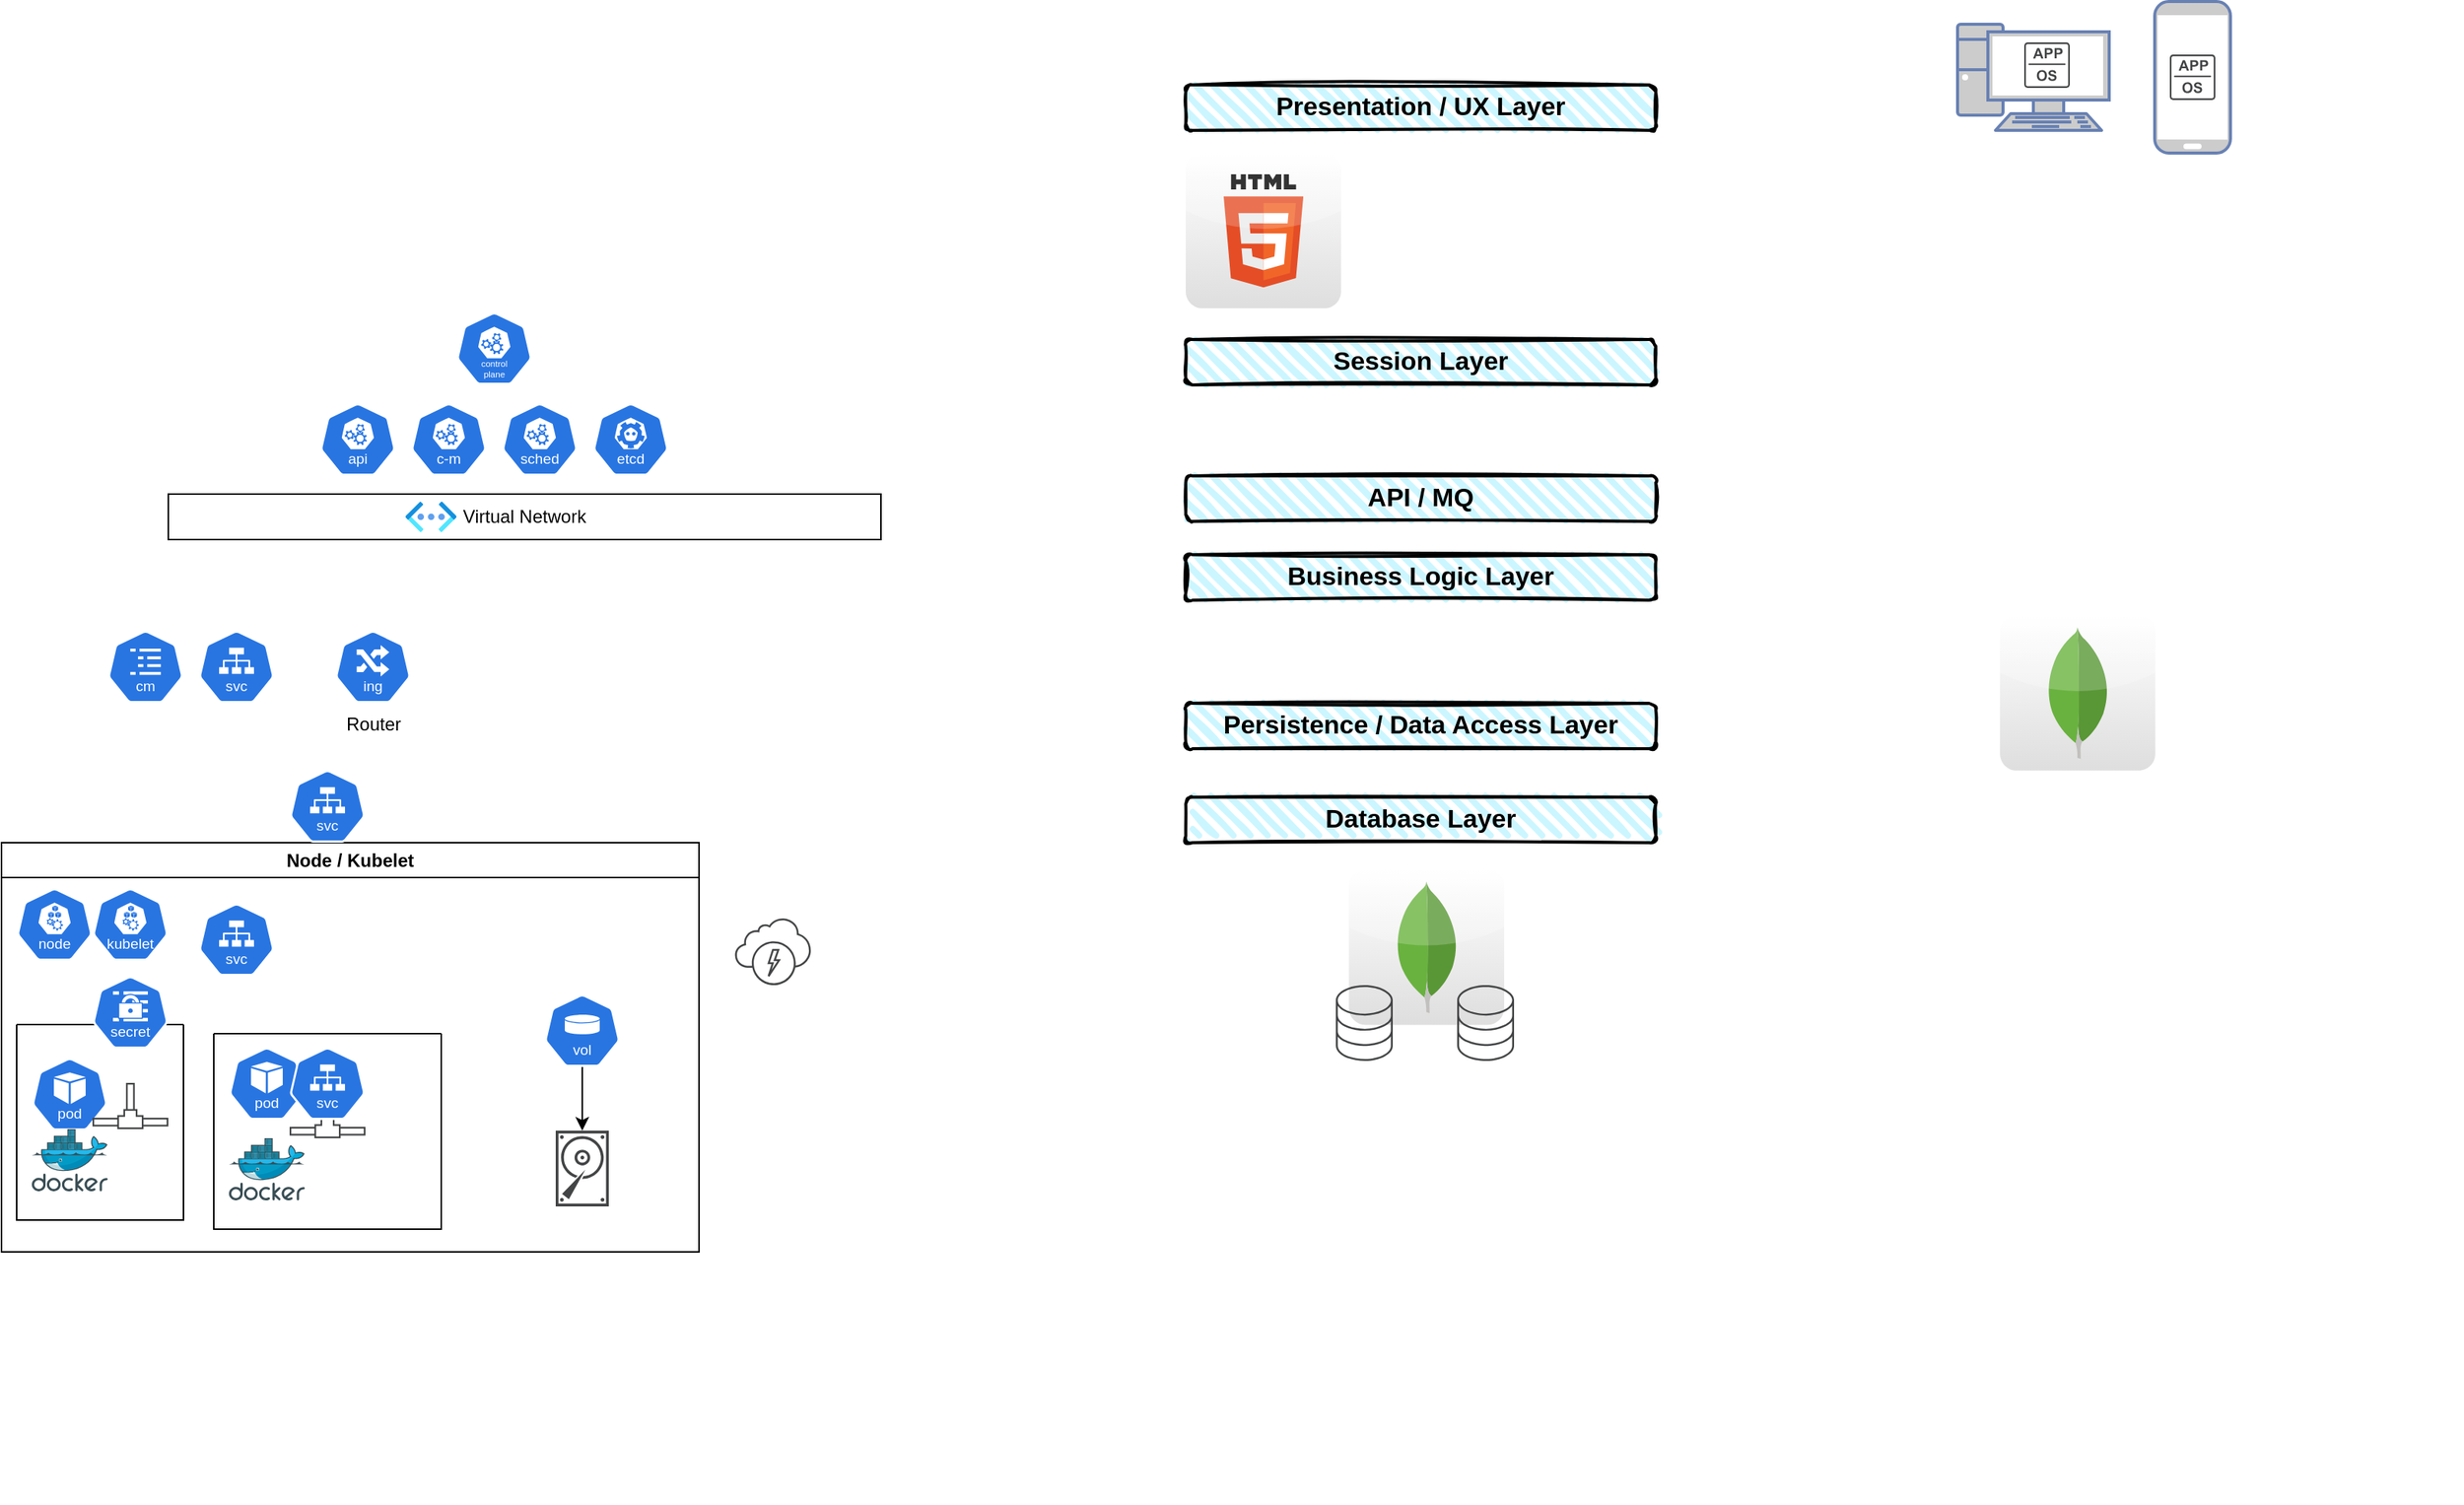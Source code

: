<mxfile version="24.8.3">
  <diagram name="Page-1" id="-dhcu6Qn_lVw85BbULP4">
    <mxGraphModel dx="1272" dy="1146" grid="1" gridSize="10" guides="1" tooltips="1" connect="1" arrows="1" fold="1" page="0" pageScale="1" pageWidth="850" pageHeight="1100" math="0" shadow="0">
      <root>
        <mxCell id="0" />
        <mxCell id="1" parent="0" />
        <mxCell id="hZkGG0CdMUdTO5pa5XvA-3" value="" style="aspect=fixed;sketch=0;html=1;dashed=0;whitespace=wrap;verticalLabelPosition=bottom;verticalAlign=top;fillColor=#2875E2;strokeColor=#ffffff;points=[[0.005,0.63,0],[0.1,0.2,0],[0.9,0.2,0],[0.5,0,0],[0.995,0.63,0],[0.72,0.99,0],[0.5,1,0],[0.28,0.99,0]];shape=mxgraph.kubernetes.icon2;kubernetesLabel=1;prIcon=sched" vertex="1" parent="1">
          <mxGeometry x="340" y="70" width="50" height="48" as="geometry" />
        </mxCell>
        <mxCell id="hZkGG0CdMUdTO5pa5XvA-6" value="" style="aspect=fixed;sketch=0;html=1;dashed=0;whitespace=wrap;verticalLabelPosition=bottom;verticalAlign=top;fillColor=#2875E2;strokeColor=#ffffff;points=[[0.005,0.63,0],[0.1,0.2,0],[0.9,0.2,0],[0.5,0,0],[0.995,0.63,0],[0.72,0.99,0],[0.5,1,0],[0.28,0.99,0]];shape=mxgraph.kubernetes.icon2;kubernetesLabel=1;prIcon=etcd" vertex="1" parent="1">
          <mxGeometry x="400" y="70" width="50" height="48" as="geometry" />
        </mxCell>
        <mxCell id="hZkGG0CdMUdTO5pa5XvA-7" value="" style="aspect=fixed;sketch=0;html=1;dashed=0;whitespace=wrap;verticalLabelPosition=bottom;verticalAlign=top;fillColor=#2875E2;strokeColor=#ffffff;points=[[0.005,0.63,0],[0.1,0.2,0],[0.9,0.2,0],[0.5,0,0],[0.995,0.63,0],[0.72,0.99,0],[0.5,1,0],[0.28,0.99,0]];shape=mxgraph.kubernetes.icon2;kubernetesLabel=1;prIcon=control_plane" vertex="1" parent="1">
          <mxGeometry x="310" y="10" width="50" height="48" as="geometry" />
        </mxCell>
        <mxCell id="hZkGG0CdMUdTO5pa5XvA-8" value="" style="aspect=fixed;sketch=0;html=1;dashed=0;whitespace=wrap;verticalLabelPosition=bottom;verticalAlign=top;fillColor=#2875E2;strokeColor=#ffffff;points=[[0.005,0.63,0],[0.1,0.2,0],[0.9,0.2,0],[0.5,0,0],[0.995,0.63,0],[0.72,0.99,0],[0.5,1,0],[0.28,0.99,0]];shape=mxgraph.kubernetes.icon2;kubernetesLabel=1;prIcon=c_m" vertex="1" parent="1">
          <mxGeometry x="280" y="70" width="50" height="48" as="geometry" />
        </mxCell>
        <mxCell id="hZkGG0CdMUdTO5pa5XvA-9" value="" style="aspect=fixed;sketch=0;html=1;dashed=0;whitespace=wrap;verticalLabelPosition=bottom;verticalAlign=top;fillColor=#2875E2;strokeColor=#ffffff;points=[[0.005,0.63,0],[0.1,0.2,0],[0.9,0.2,0],[0.5,0,0],[0.995,0.63,0],[0.72,0.99,0],[0.5,1,0],[0.28,0.99,0]];shape=mxgraph.kubernetes.icon2;kubernetesLabel=1;prIcon=api" vertex="1" parent="1">
          <mxGeometry x="220" y="70" width="50" height="48" as="geometry" />
        </mxCell>
        <mxCell id="hZkGG0CdMUdTO5pa5XvA-10" value="Virtual Network" style="rounded=0;whiteSpace=wrap;html=1;" vertex="1" parent="1">
          <mxGeometry x="120" y="130" width="470" height="30" as="geometry" />
        </mxCell>
        <mxCell id="hZkGG0CdMUdTO5pa5XvA-13" value="" style="image;aspect=fixed;html=1;points=[];align=center;fontSize=12;image=img/lib/azure2/networking/Virtual_Networks_Classic.svg;" vertex="1" parent="1">
          <mxGeometry x="276.5" y="135" width="33.5" height="20" as="geometry" />
        </mxCell>
        <mxCell id="hZkGG0CdMUdTO5pa5XvA-21" value="Node / Kubelet" style="swimlane;whiteSpace=wrap;html=1;" vertex="1" parent="1">
          <mxGeometry x="10" y="360" width="460" height="270" as="geometry" />
        </mxCell>
        <mxCell id="hZkGG0CdMUdTO5pa5XvA-20" value="" style="swimlane;startSize=0;" vertex="1" parent="hZkGG0CdMUdTO5pa5XvA-21">
          <mxGeometry x="10" y="120" width="110" height="129" as="geometry" />
        </mxCell>
        <mxCell id="hZkGG0CdMUdTO5pa5XvA-11" value="" style="aspect=fixed;sketch=0;html=1;dashed=0;whitespace=wrap;verticalLabelPosition=bottom;verticalAlign=top;fillColor=#2875E2;strokeColor=#ffffff;points=[[0.005,0.63,0],[0.1,0.2,0],[0.9,0.2,0],[0.5,0,0],[0.995,0.63,0],[0.72,0.99,0],[0.5,1,0],[0.28,0.99,0]];shape=mxgraph.kubernetes.icon2;kubernetesLabel=1;prIcon=pod" vertex="1" parent="hZkGG0CdMUdTO5pa5XvA-20">
          <mxGeometry x="10" y="22" width="50" height="48" as="geometry" />
        </mxCell>
        <mxCell id="hZkGG0CdMUdTO5pa5XvA-12" value="" style="image;sketch=0;aspect=fixed;html=1;points=[];align=center;fontSize=12;image=img/lib/mscae/Docker.svg;" vertex="1" parent="hZkGG0CdMUdTO5pa5XvA-20">
          <mxGeometry x="10" y="69" width="50" height="41" as="geometry" />
        </mxCell>
        <mxCell id="hZkGG0CdMUdTO5pa5XvA-16" value="" style="sketch=0;pointerEvents=1;shadow=0;dashed=0;html=1;strokeColor=none;fillColor=#434445;aspect=fixed;labelPosition=center;verticalLabelPosition=bottom;verticalAlign=top;align=center;outlineConnect=0;shape=mxgraph.vvd.networks;" vertex="1" parent="hZkGG0CdMUdTO5pa5XvA-20">
          <mxGeometry x="50" y="38.5" width="50" height="30.5" as="geometry" />
        </mxCell>
        <mxCell id="hZkGG0CdMUdTO5pa5XvA-23" value="" style="swimlane;startSize=0;" vertex="1" parent="hZkGG0CdMUdTO5pa5XvA-21">
          <mxGeometry x="140" y="126" width="150" height="129" as="geometry" />
        </mxCell>
        <mxCell id="hZkGG0CdMUdTO5pa5XvA-24" value="" style="aspect=fixed;sketch=0;html=1;dashed=0;whitespace=wrap;verticalLabelPosition=bottom;verticalAlign=top;fillColor=#2875E2;strokeColor=#ffffff;points=[[0.005,0.63,0],[0.1,0.2,0],[0.9,0.2,0],[0.5,0,0],[0.995,0.63,0],[0.72,0.99,0],[0.5,1,0],[0.28,0.99,0]];shape=mxgraph.kubernetes.icon2;kubernetesLabel=1;prIcon=pod" vertex="1" parent="hZkGG0CdMUdTO5pa5XvA-23">
          <mxGeometry x="10" y="9" width="50" height="48" as="geometry" />
        </mxCell>
        <mxCell id="hZkGG0CdMUdTO5pa5XvA-25" value="" style="image;sketch=0;aspect=fixed;html=1;points=[];align=center;fontSize=12;image=img/lib/mscae/Docker.svg;" vertex="1" parent="hZkGG0CdMUdTO5pa5XvA-23">
          <mxGeometry x="10" y="69" width="50" height="41" as="geometry" />
        </mxCell>
        <mxCell id="hZkGG0CdMUdTO5pa5XvA-26" value="" style="sketch=0;pointerEvents=1;shadow=0;dashed=0;html=1;strokeColor=none;fillColor=#434445;aspect=fixed;labelPosition=center;verticalLabelPosition=bottom;verticalAlign=top;align=center;outlineConnect=0;shape=mxgraph.vvd.networks;" vertex="1" parent="hZkGG0CdMUdTO5pa5XvA-23">
          <mxGeometry x="50" y="38.5" width="50" height="30.5" as="geometry" />
        </mxCell>
        <mxCell id="hZkGG0CdMUdTO5pa5XvA-28" value="" style="aspect=fixed;sketch=0;html=1;dashed=0;whitespace=wrap;verticalLabelPosition=bottom;verticalAlign=top;fillColor=#2875E2;strokeColor=#ffffff;points=[[0.005,0.63,0],[0.1,0.2,0],[0.9,0.2,0],[0.5,0,0],[0.995,0.63,0],[0.72,0.99,0],[0.5,1,0],[0.28,0.99,0]];shape=mxgraph.kubernetes.icon2;kubernetesLabel=1;prIcon=svc" vertex="1" parent="hZkGG0CdMUdTO5pa5XvA-23">
          <mxGeometry x="50" y="9" width="50" height="48" as="geometry" />
        </mxCell>
        <mxCell id="hZkGG0CdMUdTO5pa5XvA-29" value="" style="aspect=fixed;sketch=0;html=1;dashed=0;whitespace=wrap;verticalLabelPosition=bottom;verticalAlign=top;fillColor=#2875E2;strokeColor=#ffffff;points=[[0.005,0.63,0],[0.1,0.2,0],[0.9,0.2,0],[0.5,0,0],[0.995,0.63,0],[0.72,0.99,0],[0.5,1,0],[0.28,0.99,0]];shape=mxgraph.kubernetes.icon2;kubernetesLabel=1;prIcon=svc" vertex="1" parent="hZkGG0CdMUdTO5pa5XvA-21">
          <mxGeometry x="130" y="40" width="50" height="48" as="geometry" />
        </mxCell>
        <mxCell id="hZkGG0CdMUdTO5pa5XvA-4" value="" style="aspect=fixed;sketch=0;html=1;dashed=0;whitespace=wrap;verticalLabelPosition=bottom;verticalAlign=top;fillColor=#2875E2;strokeColor=#ffffff;points=[[0.005,0.63,0],[0.1,0.2,0],[0.9,0.2,0],[0.5,0,0],[0.995,0.63,0],[0.72,0.99,0],[0.5,1,0],[0.28,0.99,0]];shape=mxgraph.kubernetes.icon2;kubernetesLabel=1;prIcon=node" vertex="1" parent="hZkGG0CdMUdTO5pa5XvA-21">
          <mxGeometry x="10" y="30" width="50" height="48" as="geometry" />
        </mxCell>
        <mxCell id="hZkGG0CdMUdTO5pa5XvA-5" value="" style="aspect=fixed;sketch=0;html=1;dashed=0;whitespace=wrap;verticalLabelPosition=bottom;verticalAlign=top;fillColor=#2875E2;strokeColor=#ffffff;points=[[0.005,0.63,0],[0.1,0.2,0],[0.9,0.2,0],[0.5,0,0],[0.995,0.63,0],[0.72,0.99,0],[0.5,1,0],[0.28,0.99,0]];shape=mxgraph.kubernetes.icon2;kubernetesLabel=1;prIcon=kubelet" vertex="1" parent="hZkGG0CdMUdTO5pa5XvA-21">
          <mxGeometry x="60" y="30" width="50" height="48" as="geometry" />
        </mxCell>
        <mxCell id="hZkGG0CdMUdTO5pa5XvA-34" value="" style="aspect=fixed;sketch=0;html=1;dashed=0;whitespace=wrap;verticalLabelPosition=bottom;verticalAlign=top;fillColor=#2875E2;strokeColor=#ffffff;points=[[0.005,0.63,0],[0.1,0.2,0],[0.9,0.2,0],[0.5,0,0],[0.995,0.63,0],[0.72,0.99,0],[0.5,1,0],[0.28,0.99,0]];shape=mxgraph.kubernetes.icon2;kubernetesLabel=1;prIcon=secret" vertex="1" parent="hZkGG0CdMUdTO5pa5XvA-21">
          <mxGeometry x="60" y="88" width="50" height="48" as="geometry" />
        </mxCell>
        <mxCell id="hZkGG0CdMUdTO5pa5XvA-39" style="edgeStyle=orthogonalEdgeStyle;rounded=0;orthogonalLoop=1;jettySize=auto;html=1;exitX=0.5;exitY=1;exitDx=0;exitDy=0;exitPerimeter=0;" edge="1" parent="hZkGG0CdMUdTO5pa5XvA-21" source="hZkGG0CdMUdTO5pa5XvA-32" target="hZkGG0CdMUdTO5pa5XvA-35">
          <mxGeometry relative="1" as="geometry" />
        </mxCell>
        <mxCell id="hZkGG0CdMUdTO5pa5XvA-32" value="" style="aspect=fixed;sketch=0;html=1;dashed=0;whitespace=wrap;verticalLabelPosition=bottom;verticalAlign=top;fillColor=#2875E2;strokeColor=#ffffff;points=[[0.005,0.63,0],[0.1,0.2,0],[0.9,0.2,0],[0.5,0,0],[0.995,0.63,0],[0.72,0.99,0],[0.5,1,0],[0.28,0.99,0]];shape=mxgraph.kubernetes.icon2;kubernetesLabel=1;prIcon=vol" vertex="1" parent="hZkGG0CdMUdTO5pa5XvA-21">
          <mxGeometry x="358" y="100" width="50" height="48" as="geometry" />
        </mxCell>
        <mxCell id="hZkGG0CdMUdTO5pa5XvA-35" value="" style="sketch=0;pointerEvents=1;shadow=0;dashed=0;html=1;strokeColor=none;fillColor=#434445;aspect=fixed;labelPosition=center;verticalLabelPosition=bottom;verticalAlign=top;align=center;outlineConnect=0;shape=mxgraph.vvd.disk;" vertex="1" parent="hZkGG0CdMUdTO5pa5XvA-21">
          <mxGeometry x="365.5" y="190" width="35" height="50" as="geometry" />
        </mxCell>
        <mxCell id="hZkGG0CdMUdTO5pa5XvA-30" value="Router" style="aspect=fixed;sketch=0;html=1;dashed=0;whitespace=wrap;verticalLabelPosition=bottom;verticalAlign=top;fillColor=#2875E2;strokeColor=#ffffff;points=[[0.005,0.63,0],[0.1,0.2,0],[0.9,0.2,0],[0.5,0,0],[0.995,0.63,0],[0.72,0.99,0],[0.5,1,0],[0.28,0.99,0]];shape=mxgraph.kubernetes.icon2;kubernetesLabel=1;prIcon=ing" vertex="1" parent="1">
          <mxGeometry x="230" y="220" width="50" height="48" as="geometry" />
        </mxCell>
        <mxCell id="hZkGG0CdMUdTO5pa5XvA-36" value="" style="sketch=0;pointerEvents=1;shadow=0;dashed=0;html=1;strokeColor=none;fillColor=#434445;aspect=fixed;labelPosition=center;verticalLabelPosition=bottom;verticalAlign=top;align=center;outlineConnect=0;shape=mxgraph.vvd.service_provider_cloud_environment;" vertex="1" parent="1">
          <mxGeometry x="493.75" y="410" width="50" height="44" as="geometry" />
        </mxCell>
        <mxCell id="hZkGG0CdMUdTO5pa5XvA-40" value="" style="aspect=fixed;sketch=0;html=1;dashed=0;whitespace=wrap;verticalLabelPosition=bottom;verticalAlign=top;fillColor=#2875E2;strokeColor=#ffffff;points=[[0.005,0.63,0],[0.1,0.2,0],[0.9,0.2,0],[0.5,0,0],[0.995,0.63,0],[0.72,0.99,0],[0.5,1,0],[0.28,0.99,0]];shape=mxgraph.kubernetes.icon2;kubernetesLabel=1;prIcon=svc" vertex="1" parent="1">
          <mxGeometry x="200" y="312" width="50" height="48" as="geometry" />
        </mxCell>
        <mxCell id="hZkGG0CdMUdTO5pa5XvA-33" value="" style="aspect=fixed;sketch=0;html=1;dashed=0;whitespace=wrap;verticalLabelPosition=bottom;verticalAlign=top;fillColor=#2875E2;strokeColor=#ffffff;points=[[0.005,0.63,0],[0.1,0.2,0],[0.9,0.2,0],[0.5,0,0],[0.995,0.63,0],[0.72,0.99,0],[0.5,1,0],[0.28,0.99,0]];shape=mxgraph.kubernetes.icon2;kubernetesLabel=1;prIcon=cm" vertex="1" parent="1">
          <mxGeometry x="80" y="220" width="50" height="48" as="geometry" />
        </mxCell>
        <mxCell id="hZkGG0CdMUdTO5pa5XvA-27" value="" style="aspect=fixed;sketch=0;html=1;dashed=0;whitespace=wrap;verticalLabelPosition=bottom;verticalAlign=top;fillColor=#2875E2;strokeColor=#ffffff;points=[[0.005,0.63,0],[0.1,0.2,0],[0.9,0.2,0],[0.5,0,0],[0.995,0.63,0],[0.72,0.99,0],[0.5,1,0],[0.28,0.99,0]];shape=mxgraph.kubernetes.icon2;kubernetesLabel=1;prIcon=svc" vertex="1" parent="1">
          <mxGeometry x="140" y="220" width="50" height="48" as="geometry" />
        </mxCell>
        <mxCell id="hZkGG0CdMUdTO5pa5XvA-41" value="&lt;b&gt;&lt;font style=&quot;font-size: 17px;&quot;&gt;Persistence / Data Access Layer&lt;/font&gt;&lt;/b&gt;" style="rounded=1;whiteSpace=wrap;html=1;strokeWidth=2;fillWeight=4;hachureGap=8;hachureAngle=45;fillColor=#CCF6FF;sketch=1;" vertex="1" parent="1">
          <mxGeometry x="791" y="268" width="310" height="30" as="geometry" />
        </mxCell>
        <mxCell id="hZkGG0CdMUdTO5pa5XvA-43" value="" style="shape=image;verticalLabelPosition=bottom;labelBackgroundColor=default;verticalAlign=top;aspect=fixed;imageAspect=0;image=https://bluecatnetworks.com/wp-content/uploads/2022/08/The-7-layers-of-the-OSI-model_rev1-1.jpg;" vertex="1" parent="1">
          <mxGeometry x="1210" y="340" width="423" height="455.63" as="geometry" />
        </mxCell>
        <mxCell id="hZkGG0CdMUdTO5pa5XvA-48" value="&lt;b&gt;&lt;font style=&quot;font-size: 17px;&quot;&gt;API / MQ&lt;/font&gt;&lt;/b&gt;" style="rounded=1;whiteSpace=wrap;html=1;strokeWidth=2;fillWeight=4;hachureGap=8;hachureAngle=45;fillColor=#CCF6FF;sketch=1;" vertex="1" parent="1">
          <mxGeometry x="791" y="118" width="310" height="30" as="geometry" />
        </mxCell>
        <mxCell id="hZkGG0CdMUdTO5pa5XvA-49" value="&lt;b&gt;&lt;font style=&quot;font-size: 17px;&quot;&gt;Presentation / UX Layer&lt;/font&gt;&lt;/b&gt;" style="rounded=1;whiteSpace=wrap;html=1;strokeWidth=2;fillWeight=4;hachureGap=8;hachureAngle=45;fillColor=#CCF6FF;sketch=1;" vertex="1" parent="1">
          <mxGeometry x="791" y="-140" width="310" height="30" as="geometry" />
        </mxCell>
        <mxCell id="hZkGG0CdMUdTO5pa5XvA-50" value="&lt;b&gt;&lt;font style=&quot;font-size: 17px;&quot;&gt;Business Logic Layer&lt;/font&gt;&lt;/b&gt;" style="rounded=1;whiteSpace=wrap;html=1;strokeWidth=2;fillWeight=4;hachureGap=8;hachureAngle=45;fillColor=#CCF6FF;sketch=1;" vertex="1" parent="1">
          <mxGeometry x="791" y="170" width="310" height="30" as="geometry" />
        </mxCell>
        <mxCell id="hZkGG0CdMUdTO5pa5XvA-51" value="&lt;b&gt;&lt;font style=&quot;font-size: 17px;&quot;&gt;Session Layer&lt;/font&gt;&lt;/b&gt;" style="rounded=1;whiteSpace=wrap;html=1;strokeWidth=2;fillWeight=4;hachureGap=8;hachureAngle=45;fillColor=#CCF6FF;sketch=1;" vertex="1" parent="1">
          <mxGeometry x="791" y="28" width="310" height="30" as="geometry" />
        </mxCell>
        <mxCell id="hZkGG0CdMUdTO5pa5XvA-52" value="&lt;b&gt;&lt;font style=&quot;font-size: 17px;&quot;&gt;Database Layer&lt;/font&gt;&lt;/b&gt;" style="rounded=1;whiteSpace=wrap;html=1;strokeWidth=2;fillWeight=4;hachureGap=8;hachureAngle=45;fillColor=#CCF6FF;sketch=1;" vertex="1" parent="1">
          <mxGeometry x="791" y="330" width="310" height="30" as="geometry" />
        </mxCell>
        <mxCell id="hZkGG0CdMUdTO5pa5XvA-56" value="" style="group" vertex="1" connectable="0" parent="1">
          <mxGeometry x="890" y="377.8" width="117.5" height="126.2" as="geometry" />
        </mxCell>
        <mxCell id="hZkGG0CdMUdTO5pa5XvA-55" value="" style="dashed=0;outlineConnect=0;html=1;align=center;labelPosition=center;verticalLabelPosition=bottom;verticalAlign=top;shape=mxgraph.webicons.mongodb;gradientColor=#DFDEDE" vertex="1" parent="hZkGG0CdMUdTO5pa5XvA-56">
          <mxGeometry x="8.6" width="102.4" height="102.4" as="geometry" />
        </mxCell>
        <mxCell id="hZkGG0CdMUdTO5pa5XvA-37" value="" style="sketch=0;pointerEvents=1;shadow=0;dashed=0;html=1;strokeColor=none;fillColor=#434445;aspect=fixed;labelPosition=center;verticalLabelPosition=bottom;verticalAlign=top;align=center;outlineConnect=0;shape=mxgraph.vvd.storage;" vertex="1" parent="hZkGG0CdMUdTO5pa5XvA-56">
          <mxGeometry x="80" y="76.2" width="37.5" height="50" as="geometry" />
        </mxCell>
        <mxCell id="hZkGG0CdMUdTO5pa5XvA-42" value="" style="sketch=0;pointerEvents=1;shadow=0;dashed=0;html=1;strokeColor=none;fillColor=#434445;aspect=fixed;labelPosition=center;verticalLabelPosition=bottom;verticalAlign=top;align=center;outlineConnect=0;shape=mxgraph.vvd.storage;" vertex="1" parent="hZkGG0CdMUdTO5pa5XvA-56">
          <mxGeometry y="76.2" width="37.5" height="50" as="geometry" />
        </mxCell>
        <mxCell id="hZkGG0CdMUdTO5pa5XvA-57" value="" style="dashed=0;outlineConnect=0;html=1;align=center;labelPosition=center;verticalLabelPosition=bottom;verticalAlign=top;shape=mxgraph.webicons.mongodb;gradientColor=#DFDEDE" vertex="1" parent="1">
          <mxGeometry x="1328" y="210" width="102.4" height="102.4" as="geometry" />
        </mxCell>
        <mxCell id="hZkGG0CdMUdTO5pa5XvA-60" value="" style="group" vertex="1" connectable="0" parent="1">
          <mxGeometry x="1300" y="-195" width="180" height="100" as="geometry" />
        </mxCell>
        <mxCell id="hZkGG0CdMUdTO5pa5XvA-53" value="" style="fontColor=#0066CC;verticalAlign=top;verticalLabelPosition=bottom;labelPosition=center;align=center;html=1;outlineConnect=0;fillColor=#CCCCCC;strokeColor=#6881B3;gradientColor=none;gradientDirection=north;strokeWidth=2;shape=mxgraph.networks.pc;" vertex="1" parent="hZkGG0CdMUdTO5pa5XvA-60">
          <mxGeometry y="15" width="100" height="70" as="geometry" />
        </mxCell>
        <mxCell id="hZkGG0CdMUdTO5pa5XvA-54" value="" style="fontColor=#0066CC;verticalAlign=top;verticalLabelPosition=bottom;labelPosition=center;align=center;html=1;outlineConnect=0;fillColor=#CCCCCC;strokeColor=#6881B3;gradientColor=none;gradientDirection=north;strokeWidth=2;shape=mxgraph.networks.mobile;" vertex="1" parent="hZkGG0CdMUdTO5pa5XvA-60">
          <mxGeometry x="130" width="50" height="100" as="geometry" />
        </mxCell>
        <mxCell id="hZkGG0CdMUdTO5pa5XvA-58" value="" style="sketch=0;pointerEvents=1;shadow=0;dashed=0;html=1;strokeColor=none;fillColor=#434445;aspect=fixed;labelPosition=center;verticalLabelPosition=bottom;verticalAlign=top;align=center;outlineConnect=0;shape=mxgraph.vvd.app;" vertex="1" parent="hZkGG0CdMUdTO5pa5XvA-60">
          <mxGeometry x="140" y="35" width="30" height="30" as="geometry" />
        </mxCell>
        <mxCell id="hZkGG0CdMUdTO5pa5XvA-59" value="" style="sketch=0;pointerEvents=1;shadow=0;dashed=0;html=1;strokeColor=none;fillColor=#434445;aspect=fixed;labelPosition=center;verticalLabelPosition=bottom;verticalAlign=top;align=center;outlineConnect=0;shape=mxgraph.vvd.app;" vertex="1" parent="hZkGG0CdMUdTO5pa5XvA-60">
          <mxGeometry x="44" y="27" width="30" height="30" as="geometry" />
        </mxCell>
        <mxCell id="hZkGG0CdMUdTO5pa5XvA-61" value="" style="dashed=0;outlineConnect=0;html=1;align=center;labelPosition=center;verticalLabelPosition=bottom;verticalAlign=top;shape=mxgraph.webicons.html5;gradientColor=#DFDEDE" vertex="1" parent="1">
          <mxGeometry x="791" y="-95" width="102.4" height="102.4" as="geometry" />
        </mxCell>
      </root>
    </mxGraphModel>
  </diagram>
</mxfile>
